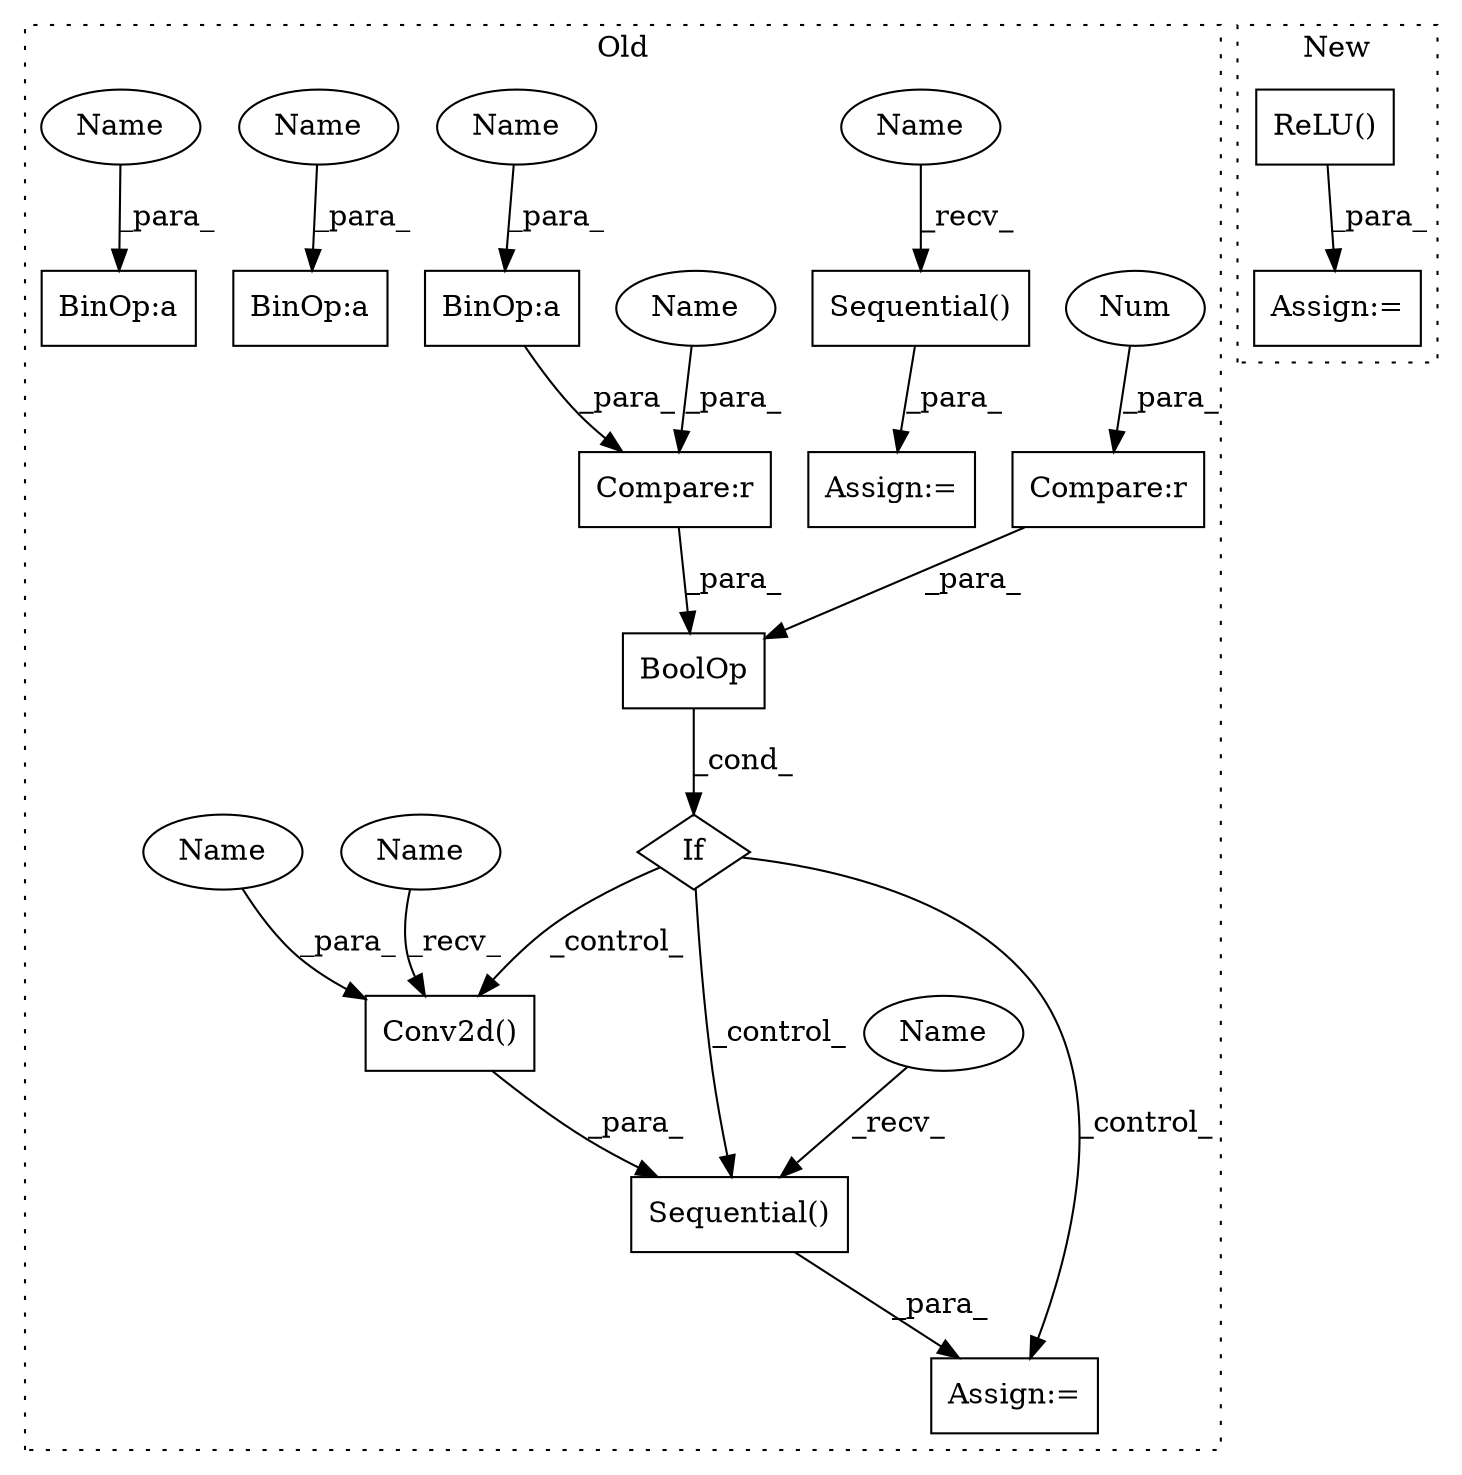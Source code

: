 digraph G {
subgraph cluster0 {
1 [label="BoolOp" a="72" s="608" l="49" shape="box"];
3 [label="If" a="96" s="605" l="3" shape="diamond"];
4 [label="Compare:r" a="40" s="608" l="11" shape="box"];
5 [label="Num" a="76" s="618" l="1" shape="ellipse"];
6 [label="Compare:r" a="40" s="623" l="34" shape="box"];
7 [label="Assign:=" a="68" s="686" l="3" shape="box"];
8 [label="BinOp:a" a="82" s="650" l="1" shape="box"];
9 [label="BinOp:a" a="82" s="439" l="3" shape="box"];
10 [label="BinOp:a" a="82" s="267" l="3" shape="box"];
11 [label="Conv2d()" a="75" s="720,762" l="10,43" shape="box"];
12 [label="Sequential()" a="75" s="581" l="15" shape="box"];
13 [label="Sequential()" a="75" s="689,860" l="31,14" shape="box"];
14 [label="Assign:=" a="68" s="578" l="3" shape="box"];
16 [label="Name" a="87" s="689" l="2" shape="ellipse"];
17 [label="Name" a="87" s="581" l="2" shape="ellipse"];
18 [label="Name" a="87" s="720" l="2" shape="ellipse"];
19 [label="Name" a="87" s="623" l="9" shape="ellipse"];
20 [label="Name" a="87" s="730" l="9" shape="ellipse"];
21 [label="Name" a="87" s="651" l="6" shape="ellipse"];
22 [label="Name" a="87" s="433" l="6" shape="ellipse"];
23 [label="Name" a="87" s="261" l="6" shape="ellipse"];
label = "Old";
style="dotted";
}
subgraph cluster1 {
2 [label="ReLU()" a="75" s="1357" l="21" shape="box"];
15 [label="Assign:=" a="68" s="1354" l="3" shape="box"];
label = "New";
style="dotted";
}
1 -> 3 [label="_cond_"];
2 -> 15 [label="_para_"];
3 -> 11 [label="_control_"];
3 -> 7 [label="_control_"];
3 -> 13 [label="_control_"];
4 -> 1 [label="_para_"];
5 -> 4 [label="_para_"];
6 -> 1 [label="_para_"];
8 -> 6 [label="_para_"];
11 -> 13 [label="_para_"];
12 -> 14 [label="_para_"];
13 -> 7 [label="_para_"];
16 -> 13 [label="_recv_"];
17 -> 12 [label="_recv_"];
18 -> 11 [label="_recv_"];
19 -> 6 [label="_para_"];
20 -> 11 [label="_para_"];
21 -> 8 [label="_para_"];
22 -> 9 [label="_para_"];
23 -> 10 [label="_para_"];
}